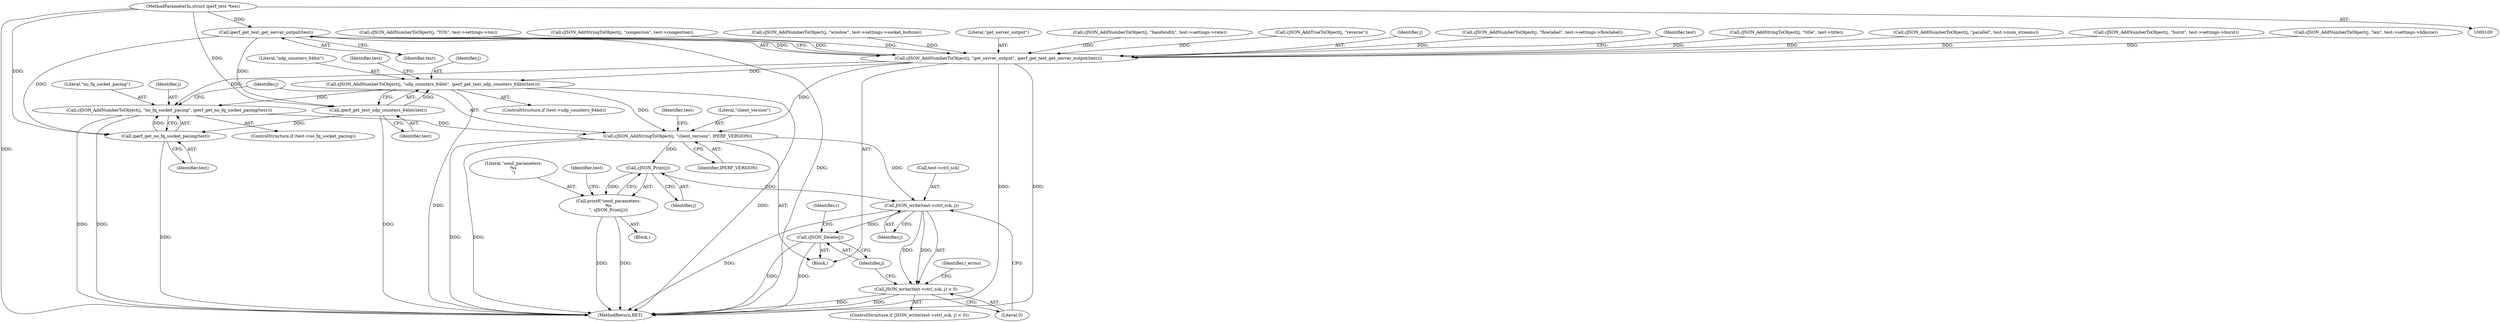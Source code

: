 digraph "0_iperf_91f2fa59e8ed80dfbf400add0164ee0e508e412a_50@pointer" {
"1000351" [label="(Call,iperf_get_test_get_server_output(test))"];
"1000101" [label="(MethodParameterIn,struct iperf_test *test)"];
"1000348" [label="(Call,cJSON_AddNumberToObject(j, \"get_server_output\", iperf_get_test_get_server_output(test)))"];
"1000357" [label="(Call,cJSON_AddNumberToObject(j, \"udp_counters_64bit\", iperf_get_test_udp_counters_64bit(test)))"];
"1000366" [label="(Call,cJSON_AddNumberToObject(j, \"no_fq_socket_pacing\", iperf_get_no_fq_socket_pacing(test)))"];
"1000371" [label="(Call,cJSON_AddStringToObject(j, \"client_version\", IPERF_VERSION))"];
"1000382" [label="(Call,cJSON_Print(j))"];
"1000380" [label="(Call,printf(\"send_parameters:\n%s\n\", cJSON_Print(j)))"];
"1000386" [label="(Call,JSON_write(test->ctrl_sck, j))"];
"1000385" [label="(Call,JSON_write(test->ctrl_sck, j) < 0)"];
"1000400" [label="(Call,cJSON_Delete(j))"];
"1000360" [label="(Call,iperf_get_test_udp_counters_64bit(test))"];
"1000369" [label="(Call,iperf_get_no_fq_socket_pacing(test))"];
"1000394" [label="(Identifier,i_errno)"];
"1000377" [label="(Identifier,test)"];
"1000382" [label="(Call,cJSON_Print(j))"];
"1000369" [label="(Call,iperf_get_no_fq_socket_pacing(test))"];
"1000387" [label="(Call,test->ctrl_sck)"];
"1000355" [label="(Identifier,test)"];
"1000400" [label="(Call,cJSON_Delete(j))"];
"1000384" [label="(ControlStructure,if (JSON_write(test->ctrl_sck, j) < 0))"];
"1000401" [label="(Identifier,j)"];
"1000373" [label="(Literal,\"client_version\")"];
"1000364" [label="(Identifier,test)"];
"1000388" [label="(Identifier,test)"];
"1000361" [label="(Identifier,test)"];
"1000372" [label="(Identifier,j)"];
"1000381" [label="(Literal,\"send_parameters:\n%s\n\")"];
"1000404" [label="(MethodReturn,RET)"];
"1000379" [label="(Block,)"];
"1000383" [label="(Identifier,j)"];
"1000327" [label="(Call,cJSON_AddStringToObject(j, \"title\", test->title))"];
"1000370" [label="(Identifier,test)"];
"1000226" [label="(Call,cJSON_AddNumberToObject(j, \"parallel\", test->num_streams))"];
"1000348" [label="(Call,cJSON_AddNumberToObject(j, \"get_server_output\", iperf_get_test_get_server_output(test)))"];
"1000360" [label="(Call,iperf_get_test_udp_counters_64bit(test))"];
"1000386" [label="(Call,JSON_write(test->ctrl_sck, j))"];
"1000353" [label="(ControlStructure,if (test->udp_counters_64bit))"];
"1000380" [label="(Call,printf(\"send_parameters:\n%s\n\", cJSON_Print(j)))"];
"1000287" [label="(Call,cJSON_AddNumberToObject(j, \"burst\", test->settings->burst))"];
"1000259" [label="(Call,cJSON_AddNumberToObject(j, \"len\", test->settings->blksize))"];
"1000362" [label="(ControlStructure,if (test->no_fq_socket_pacing))"];
"1000301" [label="(Call,cJSON_AddNumberToObject(j, \"TOS\", test->settings->tos))"];
"1000337" [label="(Call,cJSON_AddStringToObject(j, \"congestion\", test->congestion))"];
"1000390" [label="(Identifier,j)"];
"1000245" [label="(Call,cJSON_AddNumberToObject(j, \"window\", test->settings->socket_bufsize))"];
"1000351" [label="(Call,iperf_get_test_get_server_output(test))"];
"1000371" [label="(Call,cJSON_AddStringToObject(j, \"client_version\", IPERF_VERSION))"];
"1000357" [label="(Call,cJSON_AddNumberToObject(j, \"udp_counters_64bit\", iperf_get_test_udp_counters_64bit(test)))"];
"1000366" [label="(Call,cJSON_AddNumberToObject(j, \"no_fq_socket_pacing\", iperf_get_no_fq_socket_pacing(test)))"];
"1000385" [label="(Call,JSON_write(test->ctrl_sck, j) < 0)"];
"1000403" [label="(Identifier,r)"];
"1000352" [label="(Identifier,test)"];
"1000358" [label="(Identifier,j)"];
"1000350" [label="(Literal,\"get_server_output\")"];
"1000359" [label="(Literal,\"udp_counters_64bit\")"];
"1000368" [label="(Literal,\"no_fq_socket_pacing\")"];
"1000374" [label="(Identifier,IPERF_VERSION)"];
"1000273" [label="(Call,cJSON_AddNumberToObject(j, \"bandwidth\", test->settings->rate))"];
"1000367" [label="(Identifier,j)"];
"1000101" [label="(MethodParameterIn,struct iperf_test *test)"];
"1000236" [label="(Call,cJSON_AddTrueToObject(j, \"reverse\"))"];
"1000391" [label="(Literal,0)"];
"1000124" [label="(Block,)"];
"1000349" [label="(Identifier,j)"];
"1000315" [label="(Call,cJSON_AddNumberToObject(j, \"flowlabel\", test->settings->flowlabel))"];
"1000351" -> "1000348"  [label="AST: "];
"1000351" -> "1000352"  [label="CFG: "];
"1000352" -> "1000351"  [label="AST: "];
"1000348" -> "1000351"  [label="CFG: "];
"1000351" -> "1000404"  [label="DDG: "];
"1000351" -> "1000348"  [label="DDG: "];
"1000101" -> "1000351"  [label="DDG: "];
"1000351" -> "1000360"  [label="DDG: "];
"1000351" -> "1000369"  [label="DDG: "];
"1000101" -> "1000100"  [label="AST: "];
"1000101" -> "1000404"  [label="DDG: "];
"1000101" -> "1000360"  [label="DDG: "];
"1000101" -> "1000369"  [label="DDG: "];
"1000348" -> "1000124"  [label="AST: "];
"1000349" -> "1000348"  [label="AST: "];
"1000350" -> "1000348"  [label="AST: "];
"1000355" -> "1000348"  [label="CFG: "];
"1000348" -> "1000404"  [label="DDG: "];
"1000348" -> "1000404"  [label="DDG: "];
"1000259" -> "1000348"  [label="DDG: "];
"1000226" -> "1000348"  [label="DDG: "];
"1000236" -> "1000348"  [label="DDG: "];
"1000315" -> "1000348"  [label="DDG: "];
"1000327" -> "1000348"  [label="DDG: "];
"1000301" -> "1000348"  [label="DDG: "];
"1000287" -> "1000348"  [label="DDG: "];
"1000245" -> "1000348"  [label="DDG: "];
"1000273" -> "1000348"  [label="DDG: "];
"1000337" -> "1000348"  [label="DDG: "];
"1000348" -> "1000357"  [label="DDG: "];
"1000348" -> "1000366"  [label="DDG: "];
"1000348" -> "1000371"  [label="DDG: "];
"1000357" -> "1000353"  [label="AST: "];
"1000357" -> "1000360"  [label="CFG: "];
"1000358" -> "1000357"  [label="AST: "];
"1000359" -> "1000357"  [label="AST: "];
"1000360" -> "1000357"  [label="AST: "];
"1000364" -> "1000357"  [label="CFG: "];
"1000357" -> "1000404"  [label="DDG: "];
"1000357" -> "1000404"  [label="DDG: "];
"1000360" -> "1000357"  [label="DDG: "];
"1000357" -> "1000366"  [label="DDG: "];
"1000357" -> "1000371"  [label="DDG: "];
"1000366" -> "1000362"  [label="AST: "];
"1000366" -> "1000369"  [label="CFG: "];
"1000367" -> "1000366"  [label="AST: "];
"1000368" -> "1000366"  [label="AST: "];
"1000369" -> "1000366"  [label="AST: "];
"1000372" -> "1000366"  [label="CFG: "];
"1000366" -> "1000404"  [label="DDG: "];
"1000366" -> "1000404"  [label="DDG: "];
"1000369" -> "1000366"  [label="DDG: "];
"1000366" -> "1000371"  [label="DDG: "];
"1000371" -> "1000124"  [label="AST: "];
"1000371" -> "1000374"  [label="CFG: "];
"1000372" -> "1000371"  [label="AST: "];
"1000373" -> "1000371"  [label="AST: "];
"1000374" -> "1000371"  [label="AST: "];
"1000377" -> "1000371"  [label="CFG: "];
"1000371" -> "1000404"  [label="DDG: "];
"1000371" -> "1000404"  [label="DDG: "];
"1000371" -> "1000382"  [label="DDG: "];
"1000371" -> "1000386"  [label="DDG: "];
"1000382" -> "1000380"  [label="AST: "];
"1000382" -> "1000383"  [label="CFG: "];
"1000383" -> "1000382"  [label="AST: "];
"1000380" -> "1000382"  [label="CFG: "];
"1000382" -> "1000380"  [label="DDG: "];
"1000382" -> "1000386"  [label="DDG: "];
"1000380" -> "1000379"  [label="AST: "];
"1000381" -> "1000380"  [label="AST: "];
"1000388" -> "1000380"  [label="CFG: "];
"1000380" -> "1000404"  [label="DDG: "];
"1000380" -> "1000404"  [label="DDG: "];
"1000386" -> "1000385"  [label="AST: "];
"1000386" -> "1000390"  [label="CFG: "];
"1000387" -> "1000386"  [label="AST: "];
"1000390" -> "1000386"  [label="AST: "];
"1000391" -> "1000386"  [label="CFG: "];
"1000386" -> "1000404"  [label="DDG: "];
"1000386" -> "1000385"  [label="DDG: "];
"1000386" -> "1000385"  [label="DDG: "];
"1000386" -> "1000400"  [label="DDG: "];
"1000385" -> "1000384"  [label="AST: "];
"1000385" -> "1000391"  [label="CFG: "];
"1000391" -> "1000385"  [label="AST: "];
"1000394" -> "1000385"  [label="CFG: "];
"1000401" -> "1000385"  [label="CFG: "];
"1000385" -> "1000404"  [label="DDG: "];
"1000385" -> "1000404"  [label="DDG: "];
"1000400" -> "1000124"  [label="AST: "];
"1000400" -> "1000401"  [label="CFG: "];
"1000401" -> "1000400"  [label="AST: "];
"1000403" -> "1000400"  [label="CFG: "];
"1000400" -> "1000404"  [label="DDG: "];
"1000400" -> "1000404"  [label="DDG: "];
"1000360" -> "1000361"  [label="CFG: "];
"1000361" -> "1000360"  [label="AST: "];
"1000360" -> "1000404"  [label="DDG: "];
"1000360" -> "1000369"  [label="DDG: "];
"1000369" -> "1000370"  [label="CFG: "];
"1000370" -> "1000369"  [label="AST: "];
"1000369" -> "1000404"  [label="DDG: "];
}
